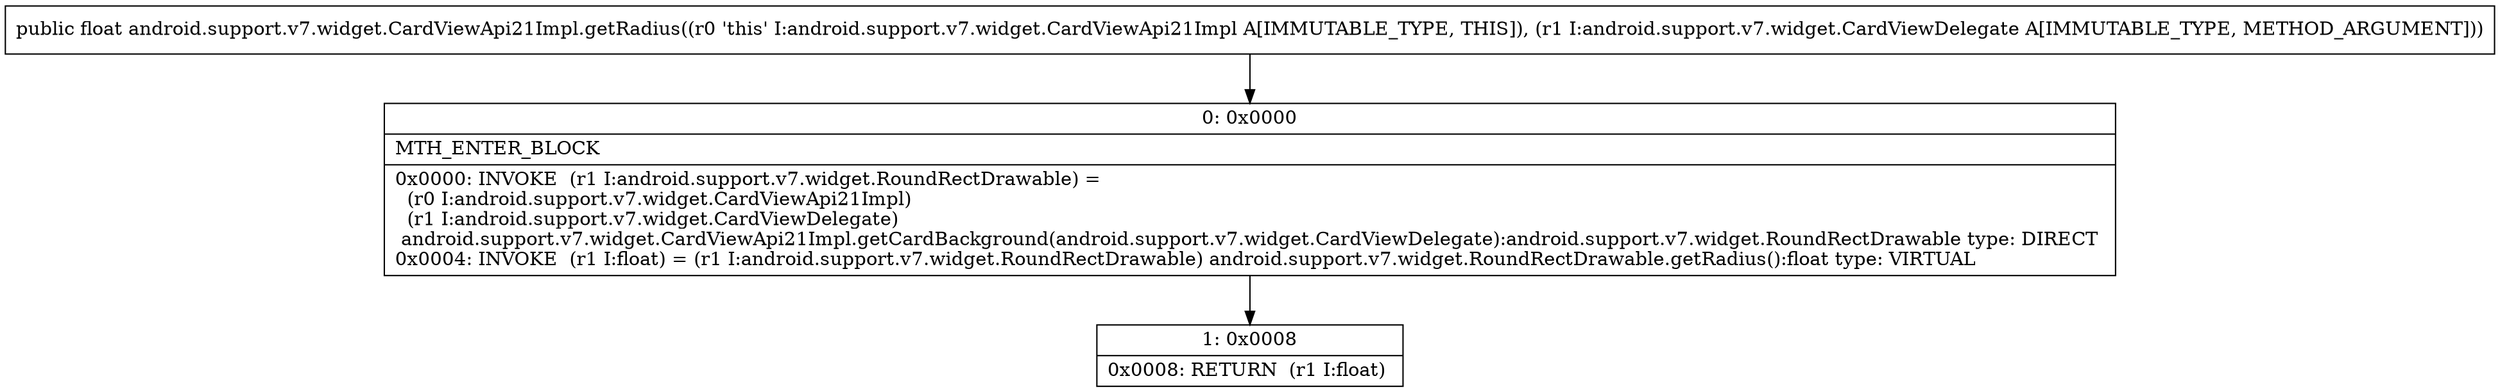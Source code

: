 digraph "CFG forandroid.support.v7.widget.CardViewApi21Impl.getRadius(Landroid\/support\/v7\/widget\/CardViewDelegate;)F" {
Node_0 [shape=record,label="{0\:\ 0x0000|MTH_ENTER_BLOCK\l|0x0000: INVOKE  (r1 I:android.support.v7.widget.RoundRectDrawable) = \l  (r0 I:android.support.v7.widget.CardViewApi21Impl)\l  (r1 I:android.support.v7.widget.CardViewDelegate)\l android.support.v7.widget.CardViewApi21Impl.getCardBackground(android.support.v7.widget.CardViewDelegate):android.support.v7.widget.RoundRectDrawable type: DIRECT \l0x0004: INVOKE  (r1 I:float) = (r1 I:android.support.v7.widget.RoundRectDrawable) android.support.v7.widget.RoundRectDrawable.getRadius():float type: VIRTUAL \l}"];
Node_1 [shape=record,label="{1\:\ 0x0008|0x0008: RETURN  (r1 I:float) \l}"];
MethodNode[shape=record,label="{public float android.support.v7.widget.CardViewApi21Impl.getRadius((r0 'this' I:android.support.v7.widget.CardViewApi21Impl A[IMMUTABLE_TYPE, THIS]), (r1 I:android.support.v7.widget.CardViewDelegate A[IMMUTABLE_TYPE, METHOD_ARGUMENT])) }"];
MethodNode -> Node_0;
Node_0 -> Node_1;
}


